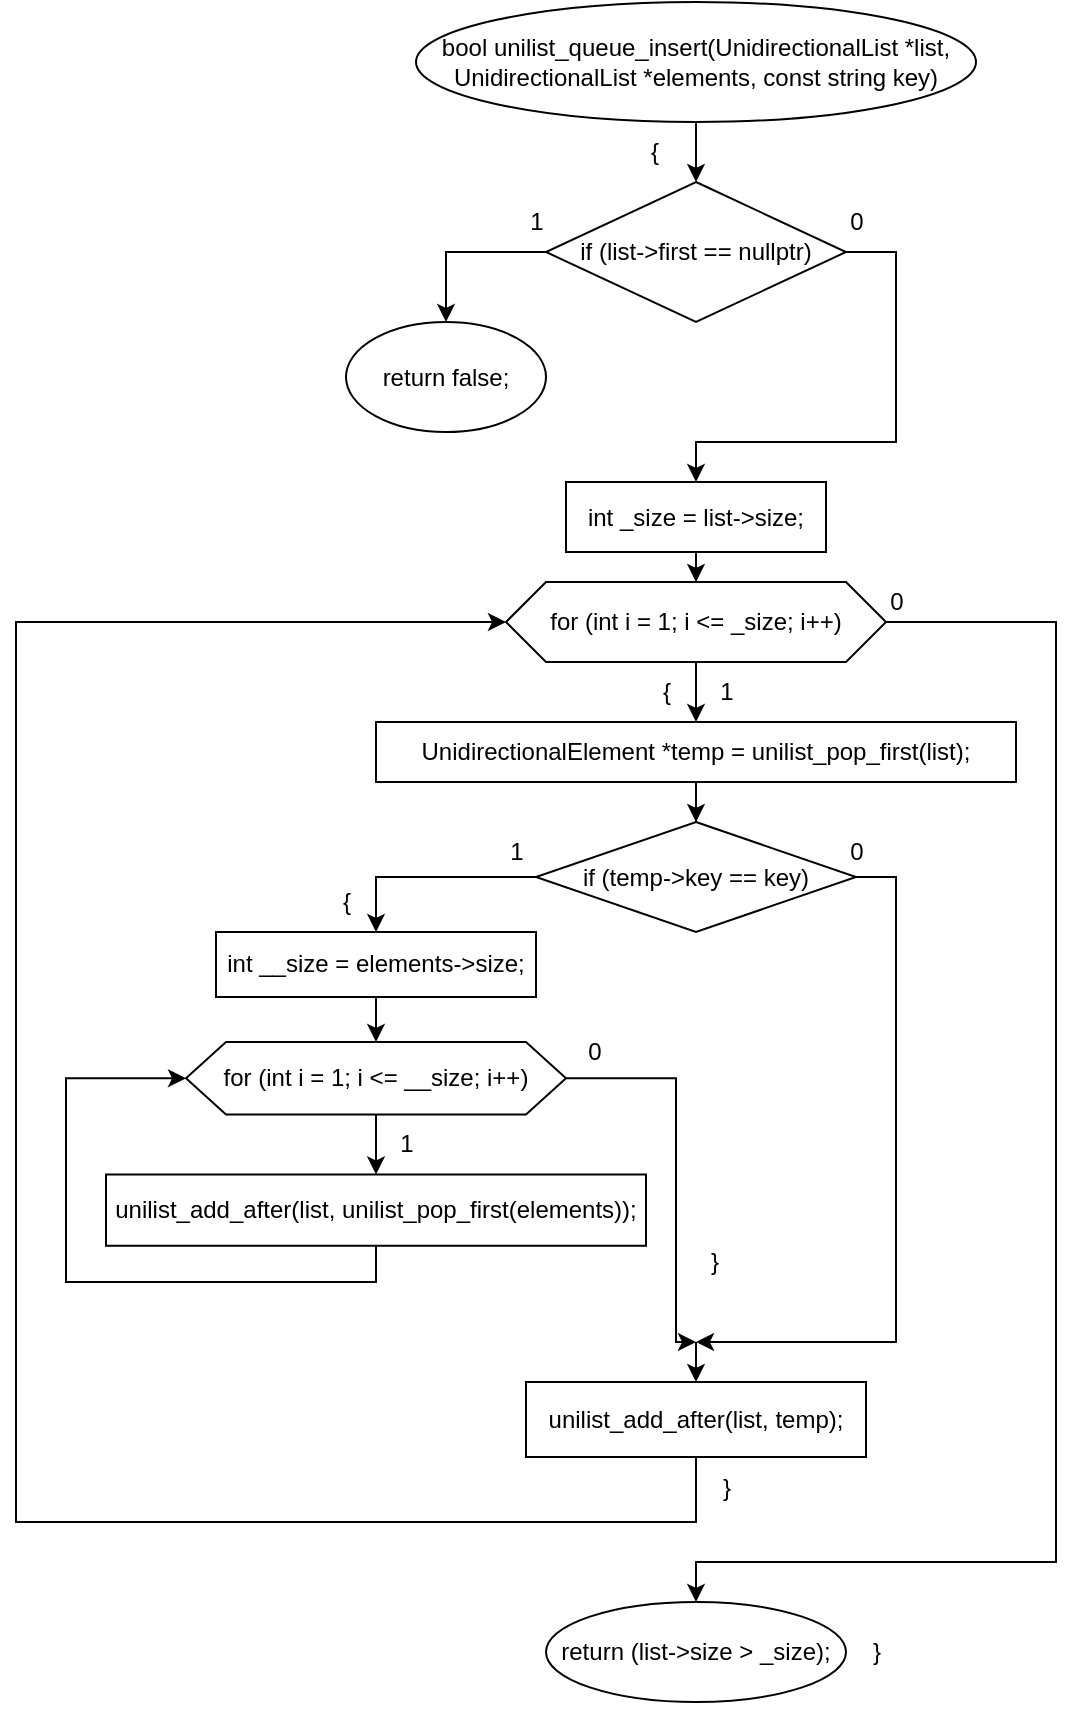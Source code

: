 <mxfile version="20.8.16" type="device"><diagram name="Страница 1" id="dV4SKVonSeBxMIXVqFFi"><mxGraphModel dx="1050" dy="629" grid="1" gridSize="10" guides="1" tooltips="1" connect="1" arrows="1" fold="1" page="1" pageScale="1" pageWidth="827" pageHeight="1169" math="0" shadow="0"><root><mxCell id="0"/><mxCell id="1" parent="0"/><mxCell id="tzKWi6LCQGBs12ZHww5T-3" value="" style="edgeStyle=orthogonalEdgeStyle;rounded=0;orthogonalLoop=1;jettySize=auto;html=1;" edge="1" parent="1" source="tzKWi6LCQGBs12ZHww5T-1" target="tzKWi6LCQGBs12ZHww5T-2"><mxGeometry relative="1" as="geometry"/></mxCell><mxCell id="tzKWi6LCQGBs12ZHww5T-1" value="bool unilist_queue_insert(UnidirectionalList *list, UnidirectionalList *elements, const string key)" style="ellipse;whiteSpace=wrap;html=1;" vertex="1" parent="1"><mxGeometry x="280" y="40" width="280" height="60" as="geometry"/></mxCell><mxCell id="tzKWi6LCQGBs12ZHww5T-6" value="" style="edgeStyle=orthogonalEdgeStyle;rounded=0;orthogonalLoop=1;jettySize=auto;html=1;entryX=0.5;entryY=0;entryDx=0;entryDy=0;exitX=0;exitY=0.5;exitDx=0;exitDy=0;" edge="1" parent="1" source="tzKWi6LCQGBs12ZHww5T-2" target="tzKWi6LCQGBs12ZHww5T-5"><mxGeometry relative="1" as="geometry"><mxPoint x="340" y="165" as="sourcePoint"/></mxGeometry></mxCell><mxCell id="tzKWi6LCQGBs12ZHww5T-8" value="" style="edgeStyle=orthogonalEdgeStyle;rounded=0;orthogonalLoop=1;jettySize=auto;html=1;entryX=0.5;entryY=0;entryDx=0;entryDy=0;" edge="1" parent="1" source="tzKWi6LCQGBs12ZHww5T-2" target="tzKWi6LCQGBs12ZHww5T-7"><mxGeometry relative="1" as="geometry"><Array as="points"><mxPoint x="520" y="165"/><mxPoint x="520" y="260"/><mxPoint x="420" y="260"/></Array></mxGeometry></mxCell><mxCell id="tzKWi6LCQGBs12ZHww5T-2" value="if (list-&amp;gt;first == nullptr)" style="rhombus;whiteSpace=wrap;html=1;" vertex="1" parent="1"><mxGeometry x="345" y="130" width="150" height="70" as="geometry"/></mxCell><mxCell id="tzKWi6LCQGBs12ZHww5T-4" value="{" style="text;html=1;align=center;verticalAlign=middle;resizable=0;points=[];autosize=1;strokeColor=none;fillColor=none;" vertex="1" parent="1"><mxGeometry x="384" y="100" width="30" height="30" as="geometry"/></mxCell><mxCell id="tzKWi6LCQGBs12ZHww5T-5" value="return false;" style="ellipse;whiteSpace=wrap;html=1;" vertex="1" parent="1"><mxGeometry x="245" y="200" width="100" height="55" as="geometry"/></mxCell><mxCell id="tzKWi6LCQGBs12ZHww5T-12" value="" style="edgeStyle=orthogonalEdgeStyle;rounded=0;orthogonalLoop=1;jettySize=auto;html=1;entryX=0.5;entryY=0;entryDx=0;entryDy=0;" edge="1" parent="1" source="tzKWi6LCQGBs12ZHww5T-7" target="tzKWi6LCQGBs12ZHww5T-11"><mxGeometry relative="1" as="geometry"/></mxCell><mxCell id="tzKWi6LCQGBs12ZHww5T-7" value="int _size = list-&amp;gt;size;" style="whiteSpace=wrap;html=1;" vertex="1" parent="1"><mxGeometry x="355" y="280" width="130" height="35" as="geometry"/></mxCell><mxCell id="tzKWi6LCQGBs12ZHww5T-9" value="0" style="text;html=1;align=center;verticalAlign=middle;resizable=0;points=[];autosize=1;strokeColor=none;fillColor=none;" vertex="1" parent="1"><mxGeometry x="485" y="135" width="30" height="30" as="geometry"/></mxCell><mxCell id="tzKWi6LCQGBs12ZHww5T-10" value="1" style="text;html=1;align=center;verticalAlign=middle;resizable=0;points=[];autosize=1;strokeColor=none;fillColor=none;" vertex="1" parent="1"><mxGeometry x="325" y="135" width="30" height="30" as="geometry"/></mxCell><mxCell id="tzKWi6LCQGBs12ZHww5T-14" value="" style="edgeStyle=orthogonalEdgeStyle;rounded=0;orthogonalLoop=1;jettySize=auto;html=1;" edge="1" parent="1" source="tzKWi6LCQGBs12ZHww5T-11" target="tzKWi6LCQGBs12ZHww5T-13"><mxGeometry relative="1" as="geometry"/></mxCell><mxCell id="tzKWi6LCQGBs12ZHww5T-42" style="edgeStyle=orthogonalEdgeStyle;rounded=0;orthogonalLoop=1;jettySize=auto;html=1;" edge="1" parent="1" source="tzKWi6LCQGBs12ZHww5T-11" target="tzKWi6LCQGBs12ZHww5T-41"><mxGeometry relative="1" as="geometry"><Array as="points"><mxPoint x="600" y="350"/><mxPoint x="600" y="820"/><mxPoint x="420" y="820"/></Array></mxGeometry></mxCell><mxCell id="tzKWi6LCQGBs12ZHww5T-11" value="for (int i = 1; i &amp;lt;= _size; i++)" style="shape=hexagon;perimeter=hexagonPerimeter2;whiteSpace=wrap;html=1;fixedSize=1;" vertex="1" parent="1"><mxGeometry x="325" y="330" width="190" height="40" as="geometry"/></mxCell><mxCell id="tzKWi6LCQGBs12ZHww5T-18" value="" style="edgeStyle=orthogonalEdgeStyle;rounded=0;orthogonalLoop=1;jettySize=auto;html=1;" edge="1" parent="1" source="tzKWi6LCQGBs12ZHww5T-13" target="tzKWi6LCQGBs12ZHww5T-17"><mxGeometry relative="1" as="geometry"/></mxCell><mxCell id="tzKWi6LCQGBs12ZHww5T-13" value="UnidirectionalElement *temp = unilist_pop_first(list);" style="whiteSpace=wrap;html=1;" vertex="1" parent="1"><mxGeometry x="260" y="400" width="320" height="30" as="geometry"/></mxCell><mxCell id="tzKWi6LCQGBs12ZHww5T-15" value="{" style="text;html=1;align=center;verticalAlign=middle;resizable=0;points=[];autosize=1;strokeColor=none;fillColor=none;" vertex="1" parent="1"><mxGeometry x="390" y="370" width="30" height="30" as="geometry"/></mxCell><mxCell id="tzKWi6LCQGBs12ZHww5T-16" value="1" style="text;html=1;align=center;verticalAlign=middle;resizable=0;points=[];autosize=1;strokeColor=none;fillColor=none;" vertex="1" parent="1"><mxGeometry x="420" y="370" width="30" height="30" as="geometry"/></mxCell><mxCell id="tzKWi6LCQGBs12ZHww5T-20" value="" style="edgeStyle=orthogonalEdgeStyle;rounded=0;orthogonalLoop=1;jettySize=auto;html=1;exitX=0;exitY=0.5;exitDx=0;exitDy=0;entryX=0.5;entryY=0;entryDx=0;entryDy=0;" edge="1" parent="1" source="tzKWi6LCQGBs12ZHww5T-17" target="tzKWi6LCQGBs12ZHww5T-19"><mxGeometry relative="1" as="geometry"><mxPoint x="340" y="478" as="sourcePoint"/></mxGeometry></mxCell><mxCell id="tzKWi6LCQGBs12ZHww5T-33" value="" style="edgeStyle=orthogonalEdgeStyle;rounded=0;orthogonalLoop=1;jettySize=auto;html=1;" edge="1" parent="1" source="tzKWi6LCQGBs12ZHww5T-17"><mxGeometry relative="1" as="geometry"><mxPoint x="420" y="710" as="targetPoint"/><Array as="points"><mxPoint x="520" y="478"/><mxPoint x="520" y="710"/></Array></mxGeometry></mxCell><mxCell id="tzKWi6LCQGBs12ZHww5T-17" value="if (temp-&amp;gt;key == key)" style="rhombus;whiteSpace=wrap;html=1;" vertex="1" parent="1"><mxGeometry x="340" y="450" width="160" height="55" as="geometry"/></mxCell><mxCell id="tzKWi6LCQGBs12ZHww5T-22" value="" style="edgeStyle=orthogonalEdgeStyle;rounded=0;orthogonalLoop=1;jettySize=auto;html=1;" edge="1" parent="1" source="tzKWi6LCQGBs12ZHww5T-19" target="tzKWi6LCQGBs12ZHww5T-21"><mxGeometry relative="1" as="geometry"/></mxCell><mxCell id="tzKWi6LCQGBs12ZHww5T-19" value="int __size = elements-&amp;gt;size;" style="whiteSpace=wrap;html=1;" vertex="1" parent="1"><mxGeometry x="180" y="505" width="160" height="32.5" as="geometry"/></mxCell><mxCell id="tzKWi6LCQGBs12ZHww5T-26" value="" style="edgeStyle=orthogonalEdgeStyle;rounded=0;orthogonalLoop=1;jettySize=auto;html=1;" edge="1" parent="1" source="tzKWi6LCQGBs12ZHww5T-21" target="tzKWi6LCQGBs12ZHww5T-25"><mxGeometry relative="1" as="geometry"/></mxCell><mxCell id="tzKWi6LCQGBs12ZHww5T-35" style="edgeStyle=orthogonalEdgeStyle;rounded=0;orthogonalLoop=1;jettySize=auto;html=1;exitX=1;exitY=0.5;exitDx=0;exitDy=0;" edge="1" parent="1" source="tzKWi6LCQGBs12ZHww5T-21"><mxGeometry relative="1" as="geometry"><mxPoint x="420" y="710" as="targetPoint"/><Array as="points"><mxPoint x="410" y="578"/><mxPoint x="410" y="710"/></Array></mxGeometry></mxCell><mxCell id="tzKWi6LCQGBs12ZHww5T-21" value="for (int i = 1; i &amp;lt;= __size; i++)" style="shape=hexagon;perimeter=hexagonPerimeter2;whiteSpace=wrap;html=1;fixedSize=1;" vertex="1" parent="1"><mxGeometry x="165" y="560" width="190" height="36.25" as="geometry"/></mxCell><mxCell id="tzKWi6LCQGBs12ZHww5T-29" style="edgeStyle=orthogonalEdgeStyle;rounded=0;orthogonalLoop=1;jettySize=auto;html=1;entryX=0;entryY=0.5;entryDx=0;entryDy=0;" edge="1" parent="1" source="tzKWi6LCQGBs12ZHww5T-25" target="tzKWi6LCQGBs12ZHww5T-21"><mxGeometry relative="1" as="geometry"><Array as="points"><mxPoint x="260" y="680"/><mxPoint x="105" y="680"/><mxPoint x="105" y="578"/></Array></mxGeometry></mxCell><mxCell id="tzKWi6LCQGBs12ZHww5T-25" value="unilist_add_after(list, unilist_pop_first(elements));" style="whiteSpace=wrap;html=1;" vertex="1" parent="1"><mxGeometry x="125" y="626.25" width="270" height="35.63" as="geometry"/></mxCell><mxCell id="tzKWi6LCQGBs12ZHww5T-27" value="1" style="text;html=1;align=center;verticalAlign=middle;resizable=0;points=[];autosize=1;strokeColor=none;fillColor=none;" vertex="1" parent="1"><mxGeometry x="260" y="596.25" width="30" height="30" as="geometry"/></mxCell><mxCell id="tzKWi6LCQGBs12ZHww5T-30" value="{" style="text;html=1;align=center;verticalAlign=middle;resizable=0;points=[];autosize=1;strokeColor=none;fillColor=none;" vertex="1" parent="1"><mxGeometry x="230" y="475" width="30" height="30" as="geometry"/></mxCell><mxCell id="tzKWi6LCQGBs12ZHww5T-31" value="1" style="text;html=1;align=center;verticalAlign=middle;resizable=0;points=[];autosize=1;strokeColor=none;fillColor=none;" vertex="1" parent="1"><mxGeometry x="315" y="450" width="30" height="30" as="geometry"/></mxCell><mxCell id="tzKWi6LCQGBs12ZHww5T-37" style="edgeStyle=orthogonalEdgeStyle;rounded=0;orthogonalLoop=1;jettySize=auto;html=1;entryX=0;entryY=0.5;entryDx=0;entryDy=0;" edge="1" parent="1" source="tzKWi6LCQGBs12ZHww5T-32" target="tzKWi6LCQGBs12ZHww5T-11"><mxGeometry relative="1" as="geometry"><Array as="points"><mxPoint x="420" y="800"/><mxPoint x="80" y="800"/><mxPoint x="80" y="350"/></Array></mxGeometry></mxCell><mxCell id="tzKWi6LCQGBs12ZHww5T-32" value="unilist_add_after(list, temp);" style="whiteSpace=wrap;html=1;" vertex="1" parent="1"><mxGeometry x="335" y="730" width="170" height="37.5" as="geometry"/></mxCell><mxCell id="tzKWi6LCQGBs12ZHww5T-34" value="0" style="text;html=1;align=center;verticalAlign=middle;resizable=0;points=[];autosize=1;strokeColor=none;fillColor=none;" vertex="1" parent="1"><mxGeometry x="485" y="450" width="30" height="30" as="geometry"/></mxCell><mxCell id="tzKWi6LCQGBs12ZHww5T-36" value="" style="endArrow=classic;html=1;rounded=0;entryX=0.5;entryY=0;entryDx=0;entryDy=0;" edge="1" parent="1" target="tzKWi6LCQGBs12ZHww5T-32"><mxGeometry width="50" height="50" relative="1" as="geometry"><mxPoint x="420" y="710" as="sourcePoint"/><mxPoint x="420" y="740" as="targetPoint"/></mxGeometry></mxCell><mxCell id="tzKWi6LCQGBs12ZHww5T-38" value="}" style="text;html=1;align=center;verticalAlign=middle;resizable=0;points=[];autosize=1;strokeColor=none;fillColor=none;" vertex="1" parent="1"><mxGeometry x="420" y="767.5" width="30" height="30" as="geometry"/></mxCell><mxCell id="tzKWi6LCQGBs12ZHww5T-39" value="}" style="text;html=1;align=center;verticalAlign=middle;resizable=0;points=[];autosize=1;strokeColor=none;fillColor=none;" vertex="1" parent="1"><mxGeometry x="414" y="655" width="30" height="30" as="geometry"/></mxCell><mxCell id="tzKWi6LCQGBs12ZHww5T-40" value="0" style="text;html=1;align=center;verticalAlign=middle;resizable=0;points=[];autosize=1;strokeColor=none;fillColor=none;" vertex="1" parent="1"><mxGeometry x="354" y="550" width="30" height="30" as="geometry"/></mxCell><mxCell id="tzKWi6LCQGBs12ZHww5T-41" value="return (list-&amp;gt;size &amp;gt; _size);" style="ellipse;whiteSpace=wrap;html=1;" vertex="1" parent="1"><mxGeometry x="345" y="840" width="150" height="50" as="geometry"/></mxCell><mxCell id="tzKWi6LCQGBs12ZHww5T-43" style="edgeStyle=orthogonalEdgeStyle;rounded=0;orthogonalLoop=1;jettySize=auto;html=1;exitX=0.5;exitY=1;exitDx=0;exitDy=0;" edge="1" parent="1" source="tzKWi6LCQGBs12ZHww5T-41" target="tzKWi6LCQGBs12ZHww5T-41"><mxGeometry relative="1" as="geometry"/></mxCell><mxCell id="tzKWi6LCQGBs12ZHww5T-44" value="}" style="text;html=1;align=center;verticalAlign=middle;resizable=0;points=[];autosize=1;strokeColor=none;fillColor=none;" vertex="1" parent="1"><mxGeometry x="495" y="850" width="30" height="30" as="geometry"/></mxCell><mxCell id="tzKWi6LCQGBs12ZHww5T-45" value="0" style="text;html=1;align=center;verticalAlign=middle;resizable=0;points=[];autosize=1;strokeColor=none;fillColor=none;" vertex="1" parent="1"><mxGeometry x="505" y="325" width="30" height="30" as="geometry"/></mxCell></root></mxGraphModel></diagram></mxfile>
